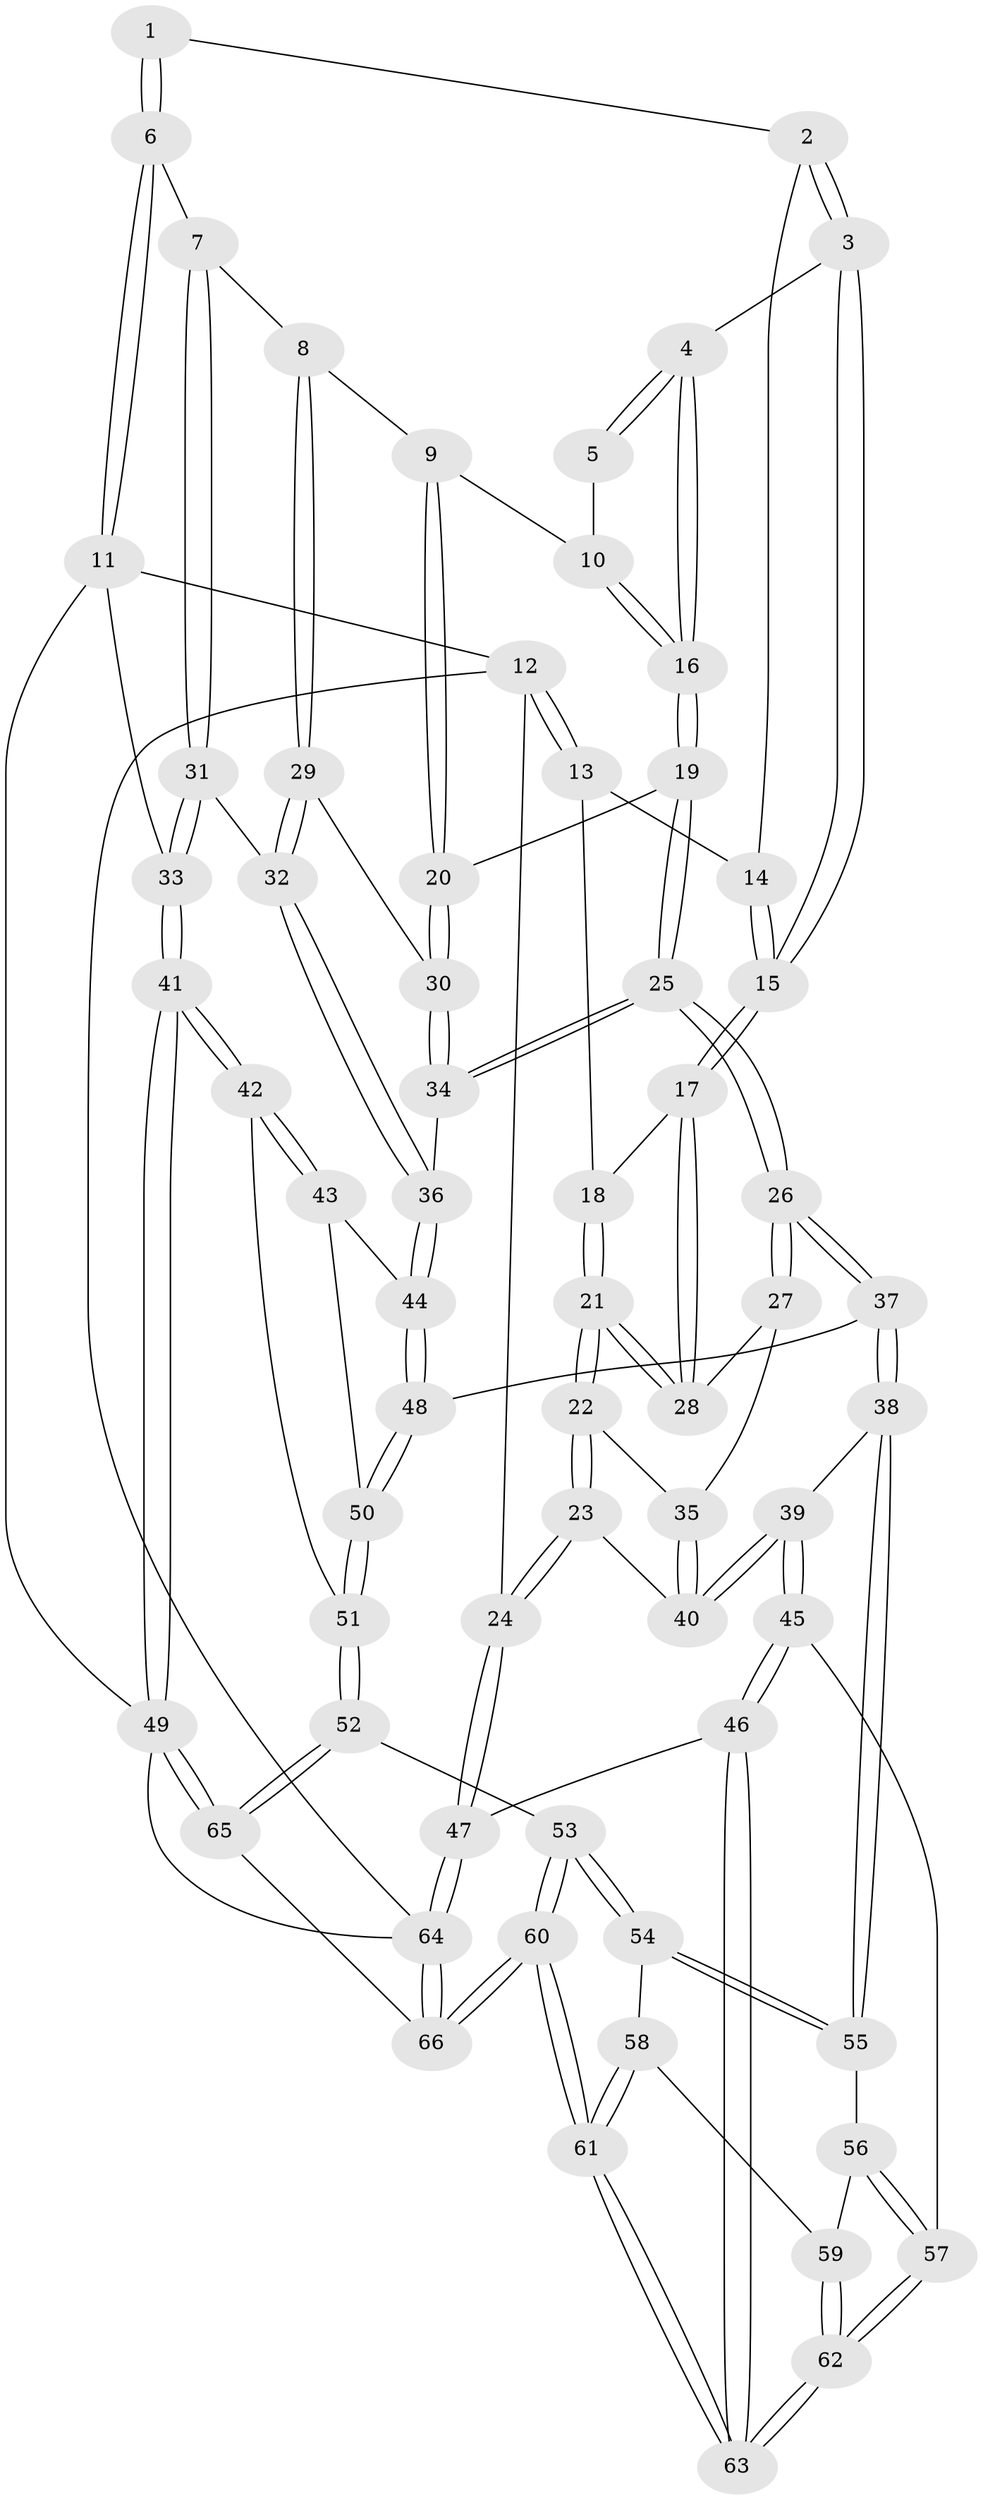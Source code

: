 // coarse degree distribution, {3: 0.4, 2: 0.15, 4: 0.35, 5: 0.1}
// Generated by graph-tools (version 1.1) at 2025/54/03/04/25 22:54:12]
// undirected, 66 vertices, 162 edges
graph export_dot {
  node [color=gray90,style=filled];
  1 [pos="+0.8955484051562854+0"];
  2 [pos="+0.4341893597374658+0"];
  3 [pos="+0.4612520815811301+0.1947022862788344"];
  4 [pos="+0.47614803632258634+0.19748327129996898"];
  5 [pos="+0.8508151524033892+0"];
  6 [pos="+0.9826364608223328+0"];
  7 [pos="+0.8966264843821431+0.294594300940904"];
  8 [pos="+0.7568090115047265+0.28688621760414734"];
  9 [pos="+0.7315173287474706+0.24608464430764362"];
  10 [pos="+0.7327401518005382+0.20494866757633814"];
  11 [pos="+1+0"];
  12 [pos="+0+0"];
  13 [pos="+0+0"];
  14 [pos="+0+0"];
  15 [pos="+0.4008094472708875+0.2071063153431374"];
  16 [pos="+0.4885456957962627+0.2102632941891761"];
  17 [pos="+0.3409551787334921+0.27755483351903903"];
  18 [pos="+0.1528194350855734+0.242204121271032"];
  19 [pos="+0.5443899978513721+0.29435639753393167"];
  20 [pos="+0.6107993045590532+0.3067364716176632"];
  21 [pos="+0.09412714139228552+0.4259073637347683"];
  22 [pos="+0.09267992191633952+0.4279435729598455"];
  23 [pos="+0.06935549783202893+0.45298575070902797"];
  24 [pos="+0+0.5624172425448031"];
  25 [pos="+0.5132902335347123+0.5119712714874468"];
  26 [pos="+0.5085340439125421+0.5175022486376027"];
  27 [pos="+0.3374003228418414+0.34608921597483133"];
  28 [pos="+0.3338728249340404+0.3328850649746048"];
  29 [pos="+0.7448994963107461+0.3860384766434249"];
  30 [pos="+0.6771361117083028+0.3866700880366332"];
  31 [pos="+0.9223751007931471+0.3536368030426684"];
  32 [pos="+0.7889712084002344+0.4379622840394207"];
  33 [pos="+1+0.47152051697937847"];
  34 [pos="+0.5913994261211555+0.48494361747826237"];
  35 [pos="+0.2985569429100882+0.4398670421761295"];
  36 [pos="+0.786342903291366+0.5167256816217103"];
  37 [pos="+0.47796132747027587+0.627098613393796"];
  38 [pos="+0.47738470920750375+0.6273993198019595"];
  39 [pos="+0.33292614952378247+0.5838717047627797"];
  40 [pos="+0.29538732487343405+0.5259007558255862"];
  41 [pos="+1+0.7525352274148295"];
  42 [pos="+1+0.7330051229342158"];
  43 [pos="+0.8697669810316319+0.6264968142223456"];
  44 [pos="+0.8142486388371669+0.5811867945137018"];
  45 [pos="+0.04679310821767436+0.7185383157567734"];
  46 [pos="+0+0.7190407797945929"];
  47 [pos="+0+0.7054613233488448"];
  48 [pos="+0.5379926217902251+0.6552081035640166"];
  49 [pos="+1+1"];
  50 [pos="+0.6160597814186467+0.7431668632356792"];
  51 [pos="+0.6757638575162759+0.8418879061298301"];
  52 [pos="+0.6430257053805492+0.92480036431775"];
  53 [pos="+0.49038054902023465+0.8807072628323318"];
  54 [pos="+0.43055703867198064+0.7366217881160978"];
  55 [pos="+0.43133869476433734+0.721406785065845"];
  56 [pos="+0.24681654196311414+0.7673709959584135"];
  57 [pos="+0.1525655646328049+0.7559712609343748"];
  58 [pos="+0.39393727217332+0.7950992712758891"];
  59 [pos="+0.2989736791647262+0.8468803973118704"];
  60 [pos="+0.3280041762231082+1"];
  61 [pos="+0.3229771239059311+1"];
  62 [pos="+0.2863266658982121+0.9207085191469873"];
  63 [pos="+0.3086607851111542+1"];
  64 [pos="+0+1"];
  65 [pos="+0.6775439730745902+1"];
  66 [pos="+0.32030462410291877+1"];
  1 -- 2;
  1 -- 6;
  1 -- 6;
  2 -- 3;
  2 -- 3;
  2 -- 14;
  3 -- 4;
  3 -- 15;
  3 -- 15;
  4 -- 5;
  4 -- 5;
  4 -- 16;
  4 -- 16;
  5 -- 10;
  6 -- 7;
  6 -- 11;
  6 -- 11;
  7 -- 8;
  7 -- 31;
  7 -- 31;
  8 -- 9;
  8 -- 29;
  8 -- 29;
  9 -- 10;
  9 -- 20;
  9 -- 20;
  10 -- 16;
  10 -- 16;
  11 -- 12;
  11 -- 33;
  11 -- 49;
  12 -- 13;
  12 -- 13;
  12 -- 24;
  12 -- 64;
  13 -- 14;
  13 -- 18;
  14 -- 15;
  14 -- 15;
  15 -- 17;
  15 -- 17;
  16 -- 19;
  16 -- 19;
  17 -- 18;
  17 -- 28;
  17 -- 28;
  18 -- 21;
  18 -- 21;
  19 -- 20;
  19 -- 25;
  19 -- 25;
  20 -- 30;
  20 -- 30;
  21 -- 22;
  21 -- 22;
  21 -- 28;
  21 -- 28;
  22 -- 23;
  22 -- 23;
  22 -- 35;
  23 -- 24;
  23 -- 24;
  23 -- 40;
  24 -- 47;
  24 -- 47;
  25 -- 26;
  25 -- 26;
  25 -- 34;
  25 -- 34;
  26 -- 27;
  26 -- 27;
  26 -- 37;
  26 -- 37;
  27 -- 28;
  27 -- 35;
  29 -- 30;
  29 -- 32;
  29 -- 32;
  30 -- 34;
  30 -- 34;
  31 -- 32;
  31 -- 33;
  31 -- 33;
  32 -- 36;
  32 -- 36;
  33 -- 41;
  33 -- 41;
  34 -- 36;
  35 -- 40;
  35 -- 40;
  36 -- 44;
  36 -- 44;
  37 -- 38;
  37 -- 38;
  37 -- 48;
  38 -- 39;
  38 -- 55;
  38 -- 55;
  39 -- 40;
  39 -- 40;
  39 -- 45;
  39 -- 45;
  41 -- 42;
  41 -- 42;
  41 -- 49;
  41 -- 49;
  42 -- 43;
  42 -- 43;
  42 -- 51;
  43 -- 44;
  43 -- 50;
  44 -- 48;
  44 -- 48;
  45 -- 46;
  45 -- 46;
  45 -- 57;
  46 -- 47;
  46 -- 63;
  46 -- 63;
  47 -- 64;
  47 -- 64;
  48 -- 50;
  48 -- 50;
  49 -- 65;
  49 -- 65;
  49 -- 64;
  50 -- 51;
  50 -- 51;
  51 -- 52;
  51 -- 52;
  52 -- 53;
  52 -- 65;
  52 -- 65;
  53 -- 54;
  53 -- 54;
  53 -- 60;
  53 -- 60;
  54 -- 55;
  54 -- 55;
  54 -- 58;
  55 -- 56;
  56 -- 57;
  56 -- 57;
  56 -- 59;
  57 -- 62;
  57 -- 62;
  58 -- 59;
  58 -- 61;
  58 -- 61;
  59 -- 62;
  59 -- 62;
  60 -- 61;
  60 -- 61;
  60 -- 66;
  60 -- 66;
  61 -- 63;
  61 -- 63;
  62 -- 63;
  62 -- 63;
  64 -- 66;
  64 -- 66;
  65 -- 66;
}
